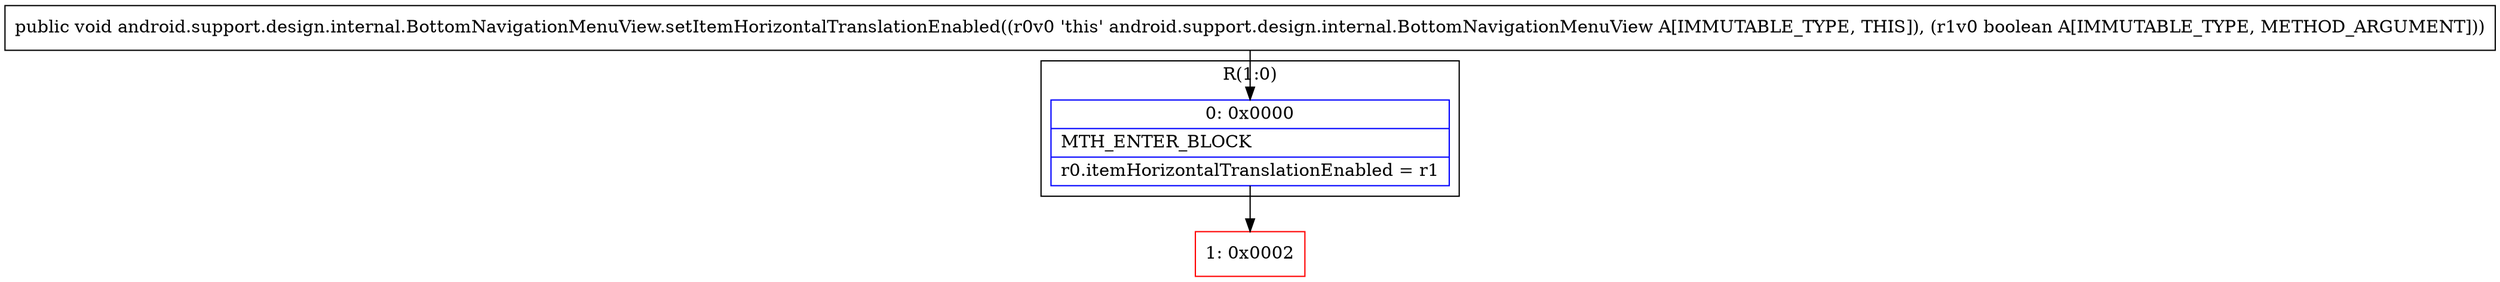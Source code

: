 digraph "CFG forandroid.support.design.internal.BottomNavigationMenuView.setItemHorizontalTranslationEnabled(Z)V" {
subgraph cluster_Region_1919505708 {
label = "R(1:0)";
node [shape=record,color=blue];
Node_0 [shape=record,label="{0\:\ 0x0000|MTH_ENTER_BLOCK\l|r0.itemHorizontalTranslationEnabled = r1\l}"];
}
Node_1 [shape=record,color=red,label="{1\:\ 0x0002}"];
MethodNode[shape=record,label="{public void android.support.design.internal.BottomNavigationMenuView.setItemHorizontalTranslationEnabled((r0v0 'this' android.support.design.internal.BottomNavigationMenuView A[IMMUTABLE_TYPE, THIS]), (r1v0 boolean A[IMMUTABLE_TYPE, METHOD_ARGUMENT])) }"];
MethodNode -> Node_0;
Node_0 -> Node_1;
}

